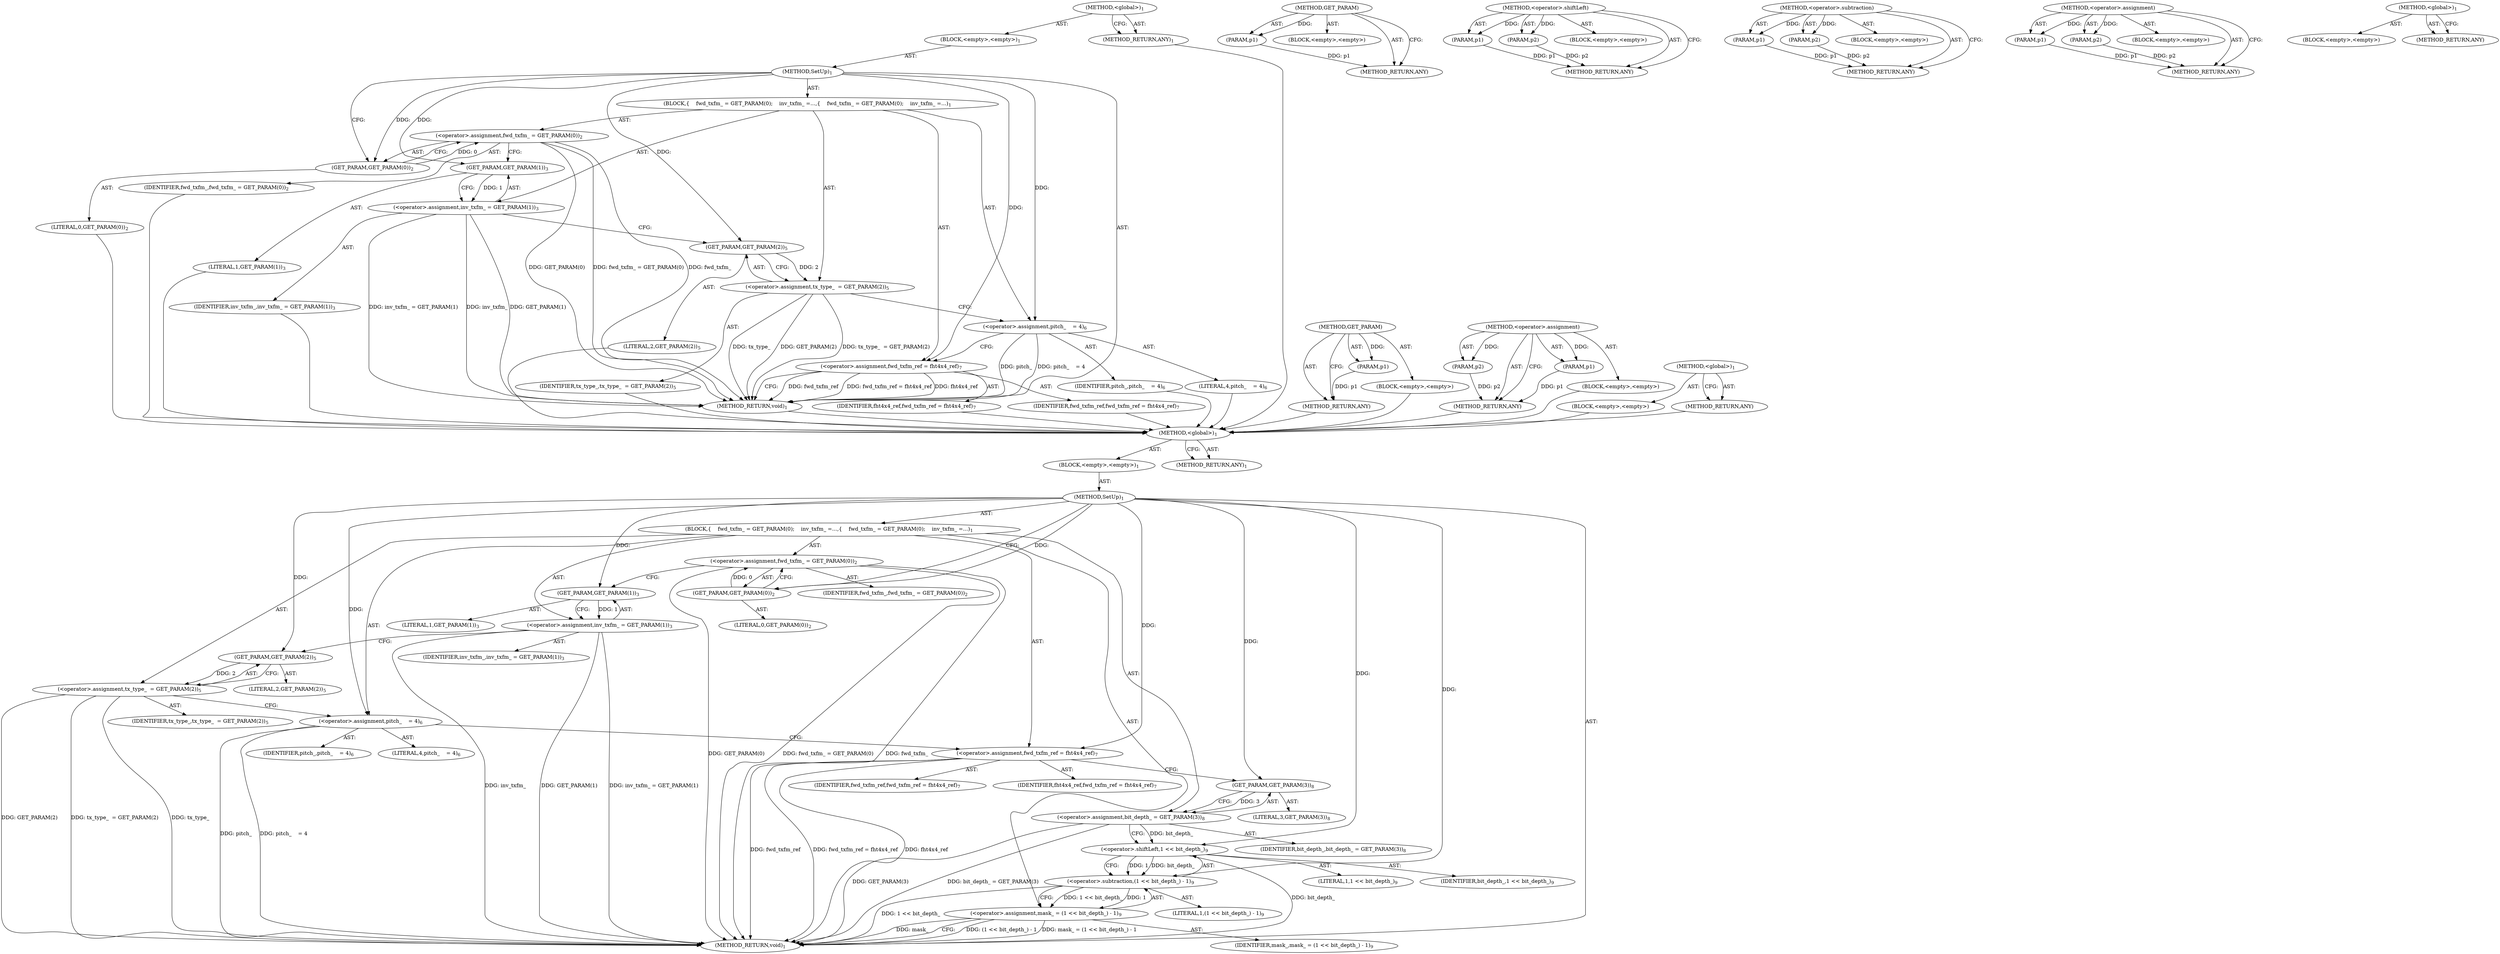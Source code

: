 digraph "&lt;global&gt;" {
vulnerable_6 [label=<(METHOD,&lt;global&gt;)<SUB>1</SUB>>];
vulnerable_7 [label=<(BLOCK,&lt;empty&gt;,&lt;empty&gt;)<SUB>1</SUB>>];
vulnerable_8 [label=<(METHOD,SetUp)<SUB>1</SUB>>];
vulnerable_9 [label=<(BLOCK,{
    fwd_txfm_ = GET_PARAM(0);
    inv_txfm_ =...,{
    fwd_txfm_ = GET_PARAM(0);
    inv_txfm_ =...)<SUB>1</SUB>>];
vulnerable_10 [label=<(&lt;operator&gt;.assignment,fwd_txfm_ = GET_PARAM(0))<SUB>2</SUB>>];
vulnerable_11 [label=<(IDENTIFIER,fwd_txfm_,fwd_txfm_ = GET_PARAM(0))<SUB>2</SUB>>];
vulnerable_12 [label=<(GET_PARAM,GET_PARAM(0))<SUB>2</SUB>>];
vulnerable_13 [label=<(LITERAL,0,GET_PARAM(0))<SUB>2</SUB>>];
vulnerable_14 [label=<(&lt;operator&gt;.assignment,inv_txfm_ = GET_PARAM(1))<SUB>3</SUB>>];
vulnerable_15 [label=<(IDENTIFIER,inv_txfm_,inv_txfm_ = GET_PARAM(1))<SUB>3</SUB>>];
vulnerable_16 [label=<(GET_PARAM,GET_PARAM(1))<SUB>3</SUB>>];
vulnerable_17 [label=<(LITERAL,1,GET_PARAM(1))<SUB>3</SUB>>];
vulnerable_18 [label=<(&lt;operator&gt;.assignment,tx_type_  = GET_PARAM(2))<SUB>5</SUB>>];
vulnerable_19 [label=<(IDENTIFIER,tx_type_,tx_type_  = GET_PARAM(2))<SUB>5</SUB>>];
vulnerable_20 [label=<(GET_PARAM,GET_PARAM(2))<SUB>5</SUB>>];
vulnerable_21 [label=<(LITERAL,2,GET_PARAM(2))<SUB>5</SUB>>];
vulnerable_22 [label=<(&lt;operator&gt;.assignment,pitch_    = 4)<SUB>6</SUB>>];
vulnerable_23 [label=<(IDENTIFIER,pitch_,pitch_    = 4)<SUB>6</SUB>>];
vulnerable_24 [label=<(LITERAL,4,pitch_    = 4)<SUB>6</SUB>>];
vulnerable_25 [label=<(&lt;operator&gt;.assignment,fwd_txfm_ref = fht4x4_ref)<SUB>7</SUB>>];
vulnerable_26 [label=<(IDENTIFIER,fwd_txfm_ref,fwd_txfm_ref = fht4x4_ref)<SUB>7</SUB>>];
vulnerable_27 [label=<(IDENTIFIER,fht4x4_ref,fwd_txfm_ref = fht4x4_ref)<SUB>7</SUB>>];
vulnerable_28 [label=<(METHOD_RETURN,void)<SUB>1</SUB>>];
vulnerable_30 [label=<(METHOD_RETURN,ANY)<SUB>1</SUB>>];
vulnerable_50 [label=<(METHOD,GET_PARAM)>];
vulnerable_51 [label=<(PARAM,p1)>];
vulnerable_52 [label=<(BLOCK,&lt;empty&gt;,&lt;empty&gt;)>];
vulnerable_53 [label=<(METHOD_RETURN,ANY)>];
vulnerable_45 [label=<(METHOD,&lt;operator&gt;.assignment)>];
vulnerable_46 [label=<(PARAM,p1)>];
vulnerable_47 [label=<(PARAM,p2)>];
vulnerable_48 [label=<(BLOCK,&lt;empty&gt;,&lt;empty&gt;)>];
vulnerable_49 [label=<(METHOD_RETURN,ANY)>];
vulnerable_39 [label=<(METHOD,&lt;global&gt;)<SUB>1</SUB>>];
vulnerable_40 [label=<(BLOCK,&lt;empty&gt;,&lt;empty&gt;)>];
vulnerable_41 [label=<(METHOD_RETURN,ANY)>];
fixed_6 [label=<(METHOD,&lt;global&gt;)<SUB>1</SUB>>];
fixed_7 [label=<(BLOCK,&lt;empty&gt;,&lt;empty&gt;)<SUB>1</SUB>>];
fixed_8 [label=<(METHOD,SetUp)<SUB>1</SUB>>];
fixed_9 [label=<(BLOCK,{
    fwd_txfm_ = GET_PARAM(0);
    inv_txfm_ =...,{
    fwd_txfm_ = GET_PARAM(0);
    inv_txfm_ =...)<SUB>1</SUB>>];
fixed_10 [label=<(&lt;operator&gt;.assignment,fwd_txfm_ = GET_PARAM(0))<SUB>2</SUB>>];
fixed_11 [label=<(IDENTIFIER,fwd_txfm_,fwd_txfm_ = GET_PARAM(0))<SUB>2</SUB>>];
fixed_12 [label=<(GET_PARAM,GET_PARAM(0))<SUB>2</SUB>>];
fixed_13 [label=<(LITERAL,0,GET_PARAM(0))<SUB>2</SUB>>];
fixed_14 [label=<(&lt;operator&gt;.assignment,inv_txfm_ = GET_PARAM(1))<SUB>3</SUB>>];
fixed_15 [label=<(IDENTIFIER,inv_txfm_,inv_txfm_ = GET_PARAM(1))<SUB>3</SUB>>];
fixed_16 [label=<(GET_PARAM,GET_PARAM(1))<SUB>3</SUB>>];
fixed_17 [label=<(LITERAL,1,GET_PARAM(1))<SUB>3</SUB>>];
fixed_18 [label=<(&lt;operator&gt;.assignment,tx_type_  = GET_PARAM(2))<SUB>5</SUB>>];
fixed_19 [label=<(IDENTIFIER,tx_type_,tx_type_  = GET_PARAM(2))<SUB>5</SUB>>];
fixed_20 [label=<(GET_PARAM,GET_PARAM(2))<SUB>5</SUB>>];
fixed_21 [label=<(LITERAL,2,GET_PARAM(2))<SUB>5</SUB>>];
fixed_22 [label=<(&lt;operator&gt;.assignment,pitch_    = 4)<SUB>6</SUB>>];
fixed_23 [label=<(IDENTIFIER,pitch_,pitch_    = 4)<SUB>6</SUB>>];
fixed_24 [label=<(LITERAL,4,pitch_    = 4)<SUB>6</SUB>>];
fixed_25 [label=<(&lt;operator&gt;.assignment,fwd_txfm_ref = fht4x4_ref)<SUB>7</SUB>>];
fixed_26 [label=<(IDENTIFIER,fwd_txfm_ref,fwd_txfm_ref = fht4x4_ref)<SUB>7</SUB>>];
fixed_27 [label=<(IDENTIFIER,fht4x4_ref,fwd_txfm_ref = fht4x4_ref)<SUB>7</SUB>>];
fixed_28 [label=<(&lt;operator&gt;.assignment,bit_depth_ = GET_PARAM(3))<SUB>8</SUB>>];
fixed_29 [label=<(IDENTIFIER,bit_depth_,bit_depth_ = GET_PARAM(3))<SUB>8</SUB>>];
fixed_30 [label=<(GET_PARAM,GET_PARAM(3))<SUB>8</SUB>>];
fixed_31 [label=<(LITERAL,3,GET_PARAM(3))<SUB>8</SUB>>];
fixed_32 [label=<(&lt;operator&gt;.assignment,mask_ = (1 &lt;&lt; bit_depth_) - 1)<SUB>9</SUB>>];
fixed_33 [label=<(IDENTIFIER,mask_,mask_ = (1 &lt;&lt; bit_depth_) - 1)<SUB>9</SUB>>];
fixed_34 [label=<(&lt;operator&gt;.subtraction,(1 &lt;&lt; bit_depth_) - 1)<SUB>9</SUB>>];
fixed_35 [label=<(&lt;operator&gt;.shiftLeft,1 &lt;&lt; bit_depth_)<SUB>9</SUB>>];
fixed_36 [label=<(LITERAL,1,1 &lt;&lt; bit_depth_)<SUB>9</SUB>>];
fixed_37 [label=<(IDENTIFIER,bit_depth_,1 &lt;&lt; bit_depth_)<SUB>9</SUB>>];
fixed_38 [label=<(LITERAL,1,(1 &lt;&lt; bit_depth_) - 1)<SUB>9</SUB>>];
fixed_39 [label=<(METHOD_RETURN,void)<SUB>1</SUB>>];
fixed_41 [label=<(METHOD_RETURN,ANY)<SUB>1</SUB>>];
fixed_61 [label=<(METHOD,GET_PARAM)>];
fixed_62 [label=<(PARAM,p1)>];
fixed_63 [label=<(BLOCK,&lt;empty&gt;,&lt;empty&gt;)>];
fixed_64 [label=<(METHOD_RETURN,ANY)>];
fixed_70 [label=<(METHOD,&lt;operator&gt;.shiftLeft)>];
fixed_71 [label=<(PARAM,p1)>];
fixed_72 [label=<(PARAM,p2)>];
fixed_73 [label=<(BLOCK,&lt;empty&gt;,&lt;empty&gt;)>];
fixed_74 [label=<(METHOD_RETURN,ANY)>];
fixed_65 [label=<(METHOD,&lt;operator&gt;.subtraction)>];
fixed_66 [label=<(PARAM,p1)>];
fixed_67 [label=<(PARAM,p2)>];
fixed_68 [label=<(BLOCK,&lt;empty&gt;,&lt;empty&gt;)>];
fixed_69 [label=<(METHOD_RETURN,ANY)>];
fixed_56 [label=<(METHOD,&lt;operator&gt;.assignment)>];
fixed_57 [label=<(PARAM,p1)>];
fixed_58 [label=<(PARAM,p2)>];
fixed_59 [label=<(BLOCK,&lt;empty&gt;,&lt;empty&gt;)>];
fixed_60 [label=<(METHOD_RETURN,ANY)>];
fixed_50 [label=<(METHOD,&lt;global&gt;)<SUB>1</SUB>>];
fixed_51 [label=<(BLOCK,&lt;empty&gt;,&lt;empty&gt;)>];
fixed_52 [label=<(METHOD_RETURN,ANY)>];
vulnerable_6 -> vulnerable_7  [key=0, label="AST: "];
vulnerable_6 -> vulnerable_30  [key=0, label="AST: "];
vulnerable_6 -> vulnerable_30  [key=1, label="CFG: "];
vulnerable_7 -> vulnerable_8  [key=0, label="AST: "];
vulnerable_8 -> vulnerable_9  [key=0, label="AST: "];
vulnerable_8 -> vulnerable_28  [key=0, label="AST: "];
vulnerable_8 -> vulnerable_12  [key=0, label="CFG: "];
vulnerable_8 -> vulnerable_12  [key=1, label="DDG: "];
vulnerable_8 -> vulnerable_22  [key=0, label="DDG: "];
vulnerable_8 -> vulnerable_25  [key=0, label="DDG: "];
vulnerable_8 -> vulnerable_16  [key=0, label="DDG: "];
vulnerable_8 -> vulnerable_20  [key=0, label="DDG: "];
vulnerable_9 -> vulnerable_10  [key=0, label="AST: "];
vulnerable_9 -> vulnerable_14  [key=0, label="AST: "];
vulnerable_9 -> vulnerable_18  [key=0, label="AST: "];
vulnerable_9 -> vulnerable_22  [key=0, label="AST: "];
vulnerable_9 -> vulnerable_25  [key=0, label="AST: "];
vulnerable_10 -> vulnerable_11  [key=0, label="AST: "];
vulnerable_10 -> vulnerable_12  [key=0, label="AST: "];
vulnerable_10 -> vulnerable_16  [key=0, label="CFG: "];
vulnerable_10 -> vulnerable_28  [key=0, label="DDG: GET_PARAM(0)"];
vulnerable_10 -> vulnerable_28  [key=1, label="DDG: fwd_txfm_ = GET_PARAM(0)"];
vulnerable_10 -> vulnerable_28  [key=2, label="DDG: fwd_txfm_"];
vulnerable_11 -> fixed_6  [key=0];
vulnerable_12 -> vulnerable_13  [key=0, label="AST: "];
vulnerable_12 -> vulnerable_10  [key=0, label="CFG: "];
vulnerable_12 -> vulnerable_10  [key=1, label="DDG: 0"];
vulnerable_13 -> fixed_6  [key=0];
vulnerable_14 -> vulnerable_15  [key=0, label="AST: "];
vulnerable_14 -> vulnerable_16  [key=0, label="AST: "];
vulnerable_14 -> vulnerable_20  [key=0, label="CFG: "];
vulnerable_14 -> vulnerable_28  [key=0, label="DDG: GET_PARAM(1)"];
vulnerable_14 -> vulnerable_28  [key=1, label="DDG: inv_txfm_ = GET_PARAM(1)"];
vulnerable_14 -> vulnerable_28  [key=2, label="DDG: inv_txfm_"];
vulnerable_15 -> fixed_6  [key=0];
vulnerable_16 -> vulnerable_17  [key=0, label="AST: "];
vulnerable_16 -> vulnerable_14  [key=0, label="CFG: "];
vulnerable_16 -> vulnerable_14  [key=1, label="DDG: 1"];
vulnerable_17 -> fixed_6  [key=0];
vulnerable_18 -> vulnerable_19  [key=0, label="AST: "];
vulnerable_18 -> vulnerable_20  [key=0, label="AST: "];
vulnerable_18 -> vulnerable_22  [key=0, label="CFG: "];
vulnerable_18 -> vulnerable_28  [key=0, label="DDG: GET_PARAM(2)"];
vulnerable_18 -> vulnerable_28  [key=1, label="DDG: tx_type_  = GET_PARAM(2)"];
vulnerable_18 -> vulnerable_28  [key=2, label="DDG: tx_type_"];
vulnerable_19 -> fixed_6  [key=0];
vulnerable_20 -> vulnerable_21  [key=0, label="AST: "];
vulnerable_20 -> vulnerable_18  [key=0, label="CFG: "];
vulnerable_20 -> vulnerable_18  [key=1, label="DDG: 2"];
vulnerable_21 -> fixed_6  [key=0];
vulnerable_22 -> vulnerable_23  [key=0, label="AST: "];
vulnerable_22 -> vulnerable_24  [key=0, label="AST: "];
vulnerable_22 -> vulnerable_25  [key=0, label="CFG: "];
vulnerable_22 -> vulnerable_28  [key=0, label="DDG: pitch_    = 4"];
vulnerable_22 -> vulnerable_28  [key=1, label="DDG: pitch_"];
vulnerable_23 -> fixed_6  [key=0];
vulnerable_24 -> fixed_6  [key=0];
vulnerable_25 -> vulnerable_26  [key=0, label="AST: "];
vulnerable_25 -> vulnerable_27  [key=0, label="AST: "];
vulnerable_25 -> vulnerable_28  [key=0, label="CFG: "];
vulnerable_25 -> vulnerable_28  [key=1, label="DDG: fwd_txfm_ref"];
vulnerable_25 -> vulnerable_28  [key=2, label="DDG: fwd_txfm_ref = fht4x4_ref"];
vulnerable_25 -> vulnerable_28  [key=3, label="DDG: fht4x4_ref"];
vulnerable_26 -> fixed_6  [key=0];
vulnerable_27 -> fixed_6  [key=0];
vulnerable_28 -> fixed_6  [key=0];
vulnerable_30 -> fixed_6  [key=0];
vulnerable_50 -> vulnerable_51  [key=0, label="AST: "];
vulnerable_50 -> vulnerable_51  [key=1, label="DDG: "];
vulnerable_50 -> vulnerable_52  [key=0, label="AST: "];
vulnerable_50 -> vulnerable_53  [key=0, label="AST: "];
vulnerable_50 -> vulnerable_53  [key=1, label="CFG: "];
vulnerable_51 -> vulnerable_53  [key=0, label="DDG: p1"];
vulnerable_52 -> fixed_6  [key=0];
vulnerable_53 -> fixed_6  [key=0];
vulnerable_45 -> vulnerable_46  [key=0, label="AST: "];
vulnerable_45 -> vulnerable_46  [key=1, label="DDG: "];
vulnerable_45 -> vulnerable_48  [key=0, label="AST: "];
vulnerable_45 -> vulnerable_47  [key=0, label="AST: "];
vulnerable_45 -> vulnerable_47  [key=1, label="DDG: "];
vulnerable_45 -> vulnerable_49  [key=0, label="AST: "];
vulnerable_45 -> vulnerable_49  [key=1, label="CFG: "];
vulnerable_46 -> vulnerable_49  [key=0, label="DDG: p1"];
vulnerable_47 -> vulnerable_49  [key=0, label="DDG: p2"];
vulnerable_48 -> fixed_6  [key=0];
vulnerable_49 -> fixed_6  [key=0];
vulnerable_39 -> vulnerable_40  [key=0, label="AST: "];
vulnerable_39 -> vulnerable_41  [key=0, label="AST: "];
vulnerable_39 -> vulnerable_41  [key=1, label="CFG: "];
vulnerable_40 -> fixed_6  [key=0];
vulnerable_41 -> fixed_6  [key=0];
fixed_6 -> fixed_7  [key=0, label="AST: "];
fixed_6 -> fixed_41  [key=0, label="AST: "];
fixed_6 -> fixed_41  [key=1, label="CFG: "];
fixed_7 -> fixed_8  [key=0, label="AST: "];
fixed_8 -> fixed_9  [key=0, label="AST: "];
fixed_8 -> fixed_39  [key=0, label="AST: "];
fixed_8 -> fixed_12  [key=0, label="CFG: "];
fixed_8 -> fixed_12  [key=1, label="DDG: "];
fixed_8 -> fixed_22  [key=0, label="DDG: "];
fixed_8 -> fixed_25  [key=0, label="DDG: "];
fixed_8 -> fixed_16  [key=0, label="DDG: "];
fixed_8 -> fixed_20  [key=0, label="DDG: "];
fixed_8 -> fixed_30  [key=0, label="DDG: "];
fixed_8 -> fixed_34  [key=0, label="DDG: "];
fixed_8 -> fixed_35  [key=0, label="DDG: "];
fixed_9 -> fixed_10  [key=0, label="AST: "];
fixed_9 -> fixed_14  [key=0, label="AST: "];
fixed_9 -> fixed_18  [key=0, label="AST: "];
fixed_9 -> fixed_22  [key=0, label="AST: "];
fixed_9 -> fixed_25  [key=0, label="AST: "];
fixed_9 -> fixed_28  [key=0, label="AST: "];
fixed_9 -> fixed_32  [key=0, label="AST: "];
fixed_10 -> fixed_11  [key=0, label="AST: "];
fixed_10 -> fixed_12  [key=0, label="AST: "];
fixed_10 -> fixed_16  [key=0, label="CFG: "];
fixed_10 -> fixed_39  [key=0, label="DDG: GET_PARAM(0)"];
fixed_10 -> fixed_39  [key=1, label="DDG: fwd_txfm_ = GET_PARAM(0)"];
fixed_10 -> fixed_39  [key=2, label="DDG: fwd_txfm_"];
fixed_12 -> fixed_13  [key=0, label="AST: "];
fixed_12 -> fixed_10  [key=0, label="CFG: "];
fixed_12 -> fixed_10  [key=1, label="DDG: 0"];
fixed_14 -> fixed_15  [key=0, label="AST: "];
fixed_14 -> fixed_16  [key=0, label="AST: "];
fixed_14 -> fixed_20  [key=0, label="CFG: "];
fixed_14 -> fixed_39  [key=0, label="DDG: GET_PARAM(1)"];
fixed_14 -> fixed_39  [key=1, label="DDG: inv_txfm_ = GET_PARAM(1)"];
fixed_14 -> fixed_39  [key=2, label="DDG: inv_txfm_"];
fixed_16 -> fixed_17  [key=0, label="AST: "];
fixed_16 -> fixed_14  [key=0, label="CFG: "];
fixed_16 -> fixed_14  [key=1, label="DDG: 1"];
fixed_18 -> fixed_19  [key=0, label="AST: "];
fixed_18 -> fixed_20  [key=0, label="AST: "];
fixed_18 -> fixed_22  [key=0, label="CFG: "];
fixed_18 -> fixed_39  [key=0, label="DDG: GET_PARAM(2)"];
fixed_18 -> fixed_39  [key=1, label="DDG: tx_type_  = GET_PARAM(2)"];
fixed_18 -> fixed_39  [key=2, label="DDG: tx_type_"];
fixed_20 -> fixed_21  [key=0, label="AST: "];
fixed_20 -> fixed_18  [key=0, label="CFG: "];
fixed_20 -> fixed_18  [key=1, label="DDG: 2"];
fixed_22 -> fixed_23  [key=0, label="AST: "];
fixed_22 -> fixed_24  [key=0, label="AST: "];
fixed_22 -> fixed_25  [key=0, label="CFG: "];
fixed_22 -> fixed_39  [key=0, label="DDG: pitch_    = 4"];
fixed_22 -> fixed_39  [key=1, label="DDG: pitch_"];
fixed_25 -> fixed_26  [key=0, label="AST: "];
fixed_25 -> fixed_27  [key=0, label="AST: "];
fixed_25 -> fixed_30  [key=0, label="CFG: "];
fixed_25 -> fixed_39  [key=0, label="DDG: fwd_txfm_ref"];
fixed_25 -> fixed_39  [key=1, label="DDG: fwd_txfm_ref = fht4x4_ref"];
fixed_25 -> fixed_39  [key=2, label="DDG: fht4x4_ref"];
fixed_28 -> fixed_29  [key=0, label="AST: "];
fixed_28 -> fixed_30  [key=0, label="AST: "];
fixed_28 -> fixed_35  [key=0, label="CFG: "];
fixed_28 -> fixed_35  [key=1, label="DDG: bit_depth_"];
fixed_28 -> fixed_39  [key=0, label="DDG: GET_PARAM(3)"];
fixed_28 -> fixed_39  [key=1, label="DDG: bit_depth_ = GET_PARAM(3)"];
fixed_30 -> fixed_31  [key=0, label="AST: "];
fixed_30 -> fixed_28  [key=0, label="CFG: "];
fixed_30 -> fixed_28  [key=1, label="DDG: 3"];
fixed_32 -> fixed_33  [key=0, label="AST: "];
fixed_32 -> fixed_34  [key=0, label="AST: "];
fixed_32 -> fixed_39  [key=0, label="CFG: "];
fixed_32 -> fixed_39  [key=1, label="DDG: (1 &lt;&lt; bit_depth_) - 1"];
fixed_32 -> fixed_39  [key=2, label="DDG: mask_ = (1 &lt;&lt; bit_depth_) - 1"];
fixed_32 -> fixed_39  [key=3, label="DDG: mask_"];
fixed_34 -> fixed_35  [key=0, label="AST: "];
fixed_34 -> fixed_38  [key=0, label="AST: "];
fixed_34 -> fixed_32  [key=0, label="CFG: "];
fixed_34 -> fixed_32  [key=1, label="DDG: 1 &lt;&lt; bit_depth_"];
fixed_34 -> fixed_32  [key=2, label="DDG: 1"];
fixed_34 -> fixed_39  [key=0, label="DDG: 1 &lt;&lt; bit_depth_"];
fixed_35 -> fixed_36  [key=0, label="AST: "];
fixed_35 -> fixed_37  [key=0, label="AST: "];
fixed_35 -> fixed_34  [key=0, label="CFG: "];
fixed_35 -> fixed_34  [key=1, label="DDG: 1"];
fixed_35 -> fixed_34  [key=2, label="DDG: bit_depth_"];
fixed_35 -> fixed_39  [key=0, label="DDG: bit_depth_"];
fixed_61 -> fixed_62  [key=0, label="AST: "];
fixed_61 -> fixed_62  [key=1, label="DDG: "];
fixed_61 -> fixed_63  [key=0, label="AST: "];
fixed_61 -> fixed_64  [key=0, label="AST: "];
fixed_61 -> fixed_64  [key=1, label="CFG: "];
fixed_62 -> fixed_64  [key=0, label="DDG: p1"];
fixed_70 -> fixed_71  [key=0, label="AST: "];
fixed_70 -> fixed_71  [key=1, label="DDG: "];
fixed_70 -> fixed_73  [key=0, label="AST: "];
fixed_70 -> fixed_72  [key=0, label="AST: "];
fixed_70 -> fixed_72  [key=1, label="DDG: "];
fixed_70 -> fixed_74  [key=0, label="AST: "];
fixed_70 -> fixed_74  [key=1, label="CFG: "];
fixed_71 -> fixed_74  [key=0, label="DDG: p1"];
fixed_72 -> fixed_74  [key=0, label="DDG: p2"];
fixed_65 -> fixed_66  [key=0, label="AST: "];
fixed_65 -> fixed_66  [key=1, label="DDG: "];
fixed_65 -> fixed_68  [key=0, label="AST: "];
fixed_65 -> fixed_67  [key=0, label="AST: "];
fixed_65 -> fixed_67  [key=1, label="DDG: "];
fixed_65 -> fixed_69  [key=0, label="AST: "];
fixed_65 -> fixed_69  [key=1, label="CFG: "];
fixed_66 -> fixed_69  [key=0, label="DDG: p1"];
fixed_67 -> fixed_69  [key=0, label="DDG: p2"];
fixed_56 -> fixed_57  [key=0, label="AST: "];
fixed_56 -> fixed_57  [key=1, label="DDG: "];
fixed_56 -> fixed_59  [key=0, label="AST: "];
fixed_56 -> fixed_58  [key=0, label="AST: "];
fixed_56 -> fixed_58  [key=1, label="DDG: "];
fixed_56 -> fixed_60  [key=0, label="AST: "];
fixed_56 -> fixed_60  [key=1, label="CFG: "];
fixed_57 -> fixed_60  [key=0, label="DDG: p1"];
fixed_58 -> fixed_60  [key=0, label="DDG: p2"];
fixed_50 -> fixed_51  [key=0, label="AST: "];
fixed_50 -> fixed_52  [key=0, label="AST: "];
fixed_50 -> fixed_52  [key=1, label="CFG: "];
}
